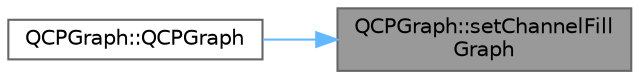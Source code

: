 digraph "QCPGraph::setChannelFillGraph"
{
 // LATEX_PDF_SIZE
  bgcolor="transparent";
  edge [fontname=Helvetica,fontsize=10,labelfontname=Helvetica,labelfontsize=10];
  node [fontname=Helvetica,fontsize=10,shape=box,height=0.2,width=0.4];
  rankdir="RL";
  Node1 [label="QCPGraph::setChannelFill\lGraph",height=0.2,width=0.4,color="gray40", fillcolor="grey60", style="filled", fontcolor="black",tooltip=" "];
  Node1 -> Node2 [dir="back",color="steelblue1",style="solid"];
  Node2 [label="QCPGraph::QCPGraph",height=0.2,width=0.4,color="grey40", fillcolor="white", style="filled",URL="$class_q_c_p_graph.html#a0393a38cf7183cbf46348eb6cf9a5a6c",tooltip=" "];
}
